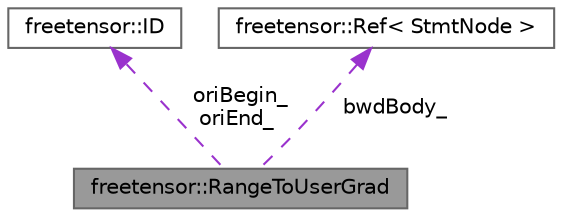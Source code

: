 digraph "freetensor::RangeToUserGrad"
{
 // LATEX_PDF_SIZE
  bgcolor="transparent";
  edge [fontname=Helvetica,fontsize=10,labelfontname=Helvetica,labelfontsize=10];
  node [fontname=Helvetica,fontsize=10,shape=box,height=0.2,width=0.4];
  Node1 [label="freetensor::RangeToUserGrad",height=0.2,width=0.4,color="gray40", fillcolor="grey60", style="filled", fontcolor="black",tooltip=" "];
  Node2 -> Node1 [dir="back",color="darkorchid3",style="dashed",label=" oriBegin_\noriEnd_" ];
  Node2 [label="freetensor::ID",height=0.2,width=0.4,color="gray40", fillcolor="white", style="filled",URL="$classfreetensor_1_1ID.html",tooltip=" "];
  Node3 -> Node1 [dir="back",color="darkorchid3",style="dashed",label=" bwdBody_" ];
  Node3 [label="freetensor::Ref\< StmtNode \>",height=0.2,width=0.4,color="gray40", fillcolor="white", style="filled",URL="$classfreetensor_1_1Ref.html",tooltip=" "];
}

